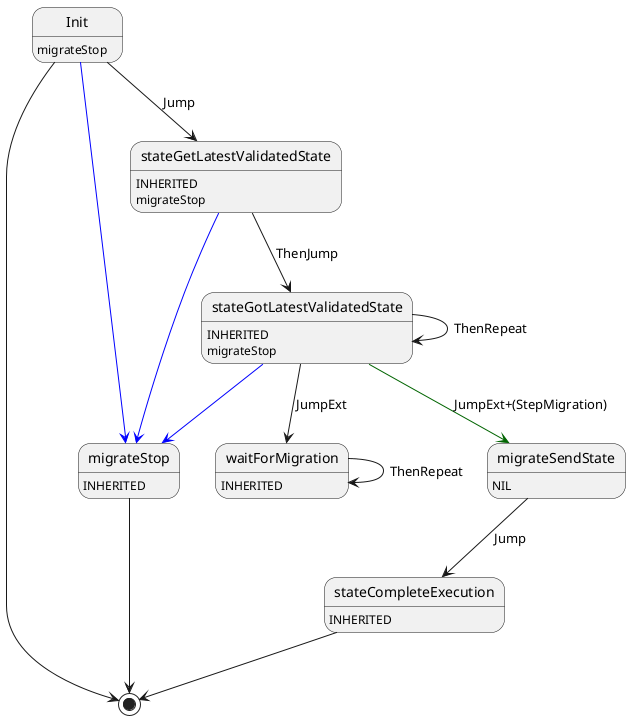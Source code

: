 @startuml
Init : migrateStop
Init -[#blue]-> migrateStop
Init --> [*]
Init --> stateGetLatestValidatedState : Jump
migrateStop : INHERITED
migrateStop --> [*]
stateGetLatestValidatedState : INHERITED
stateGetLatestValidatedState : migrateStop
stateGetLatestValidatedState -[#blue]-> migrateStop
stateGetLatestValidatedState --> stateGotLatestValidatedState : ThenJump
stateGotLatestValidatedState : INHERITED
stateGotLatestValidatedState : migrateStop
stateGotLatestValidatedState -[#blue]-> migrateStop
stateGotLatestValidatedState --> stateGotLatestValidatedState : ThenRepeat
stateGotLatestValidatedState --> waitForMigration : JumpExt
stateGotLatestValidatedState -[#DarkGreen]-> migrateSendState : JumpExt+(StepMigration)
waitForMigration : INHERITED
waitForMigration --> waitForMigration : ThenRepeat
migrateSendState : NIL
migrateSendState --> stateCompleteExecution : Jump
stateCompleteExecution : INHERITED
stateCompleteExecution --> [*]
@enduml
